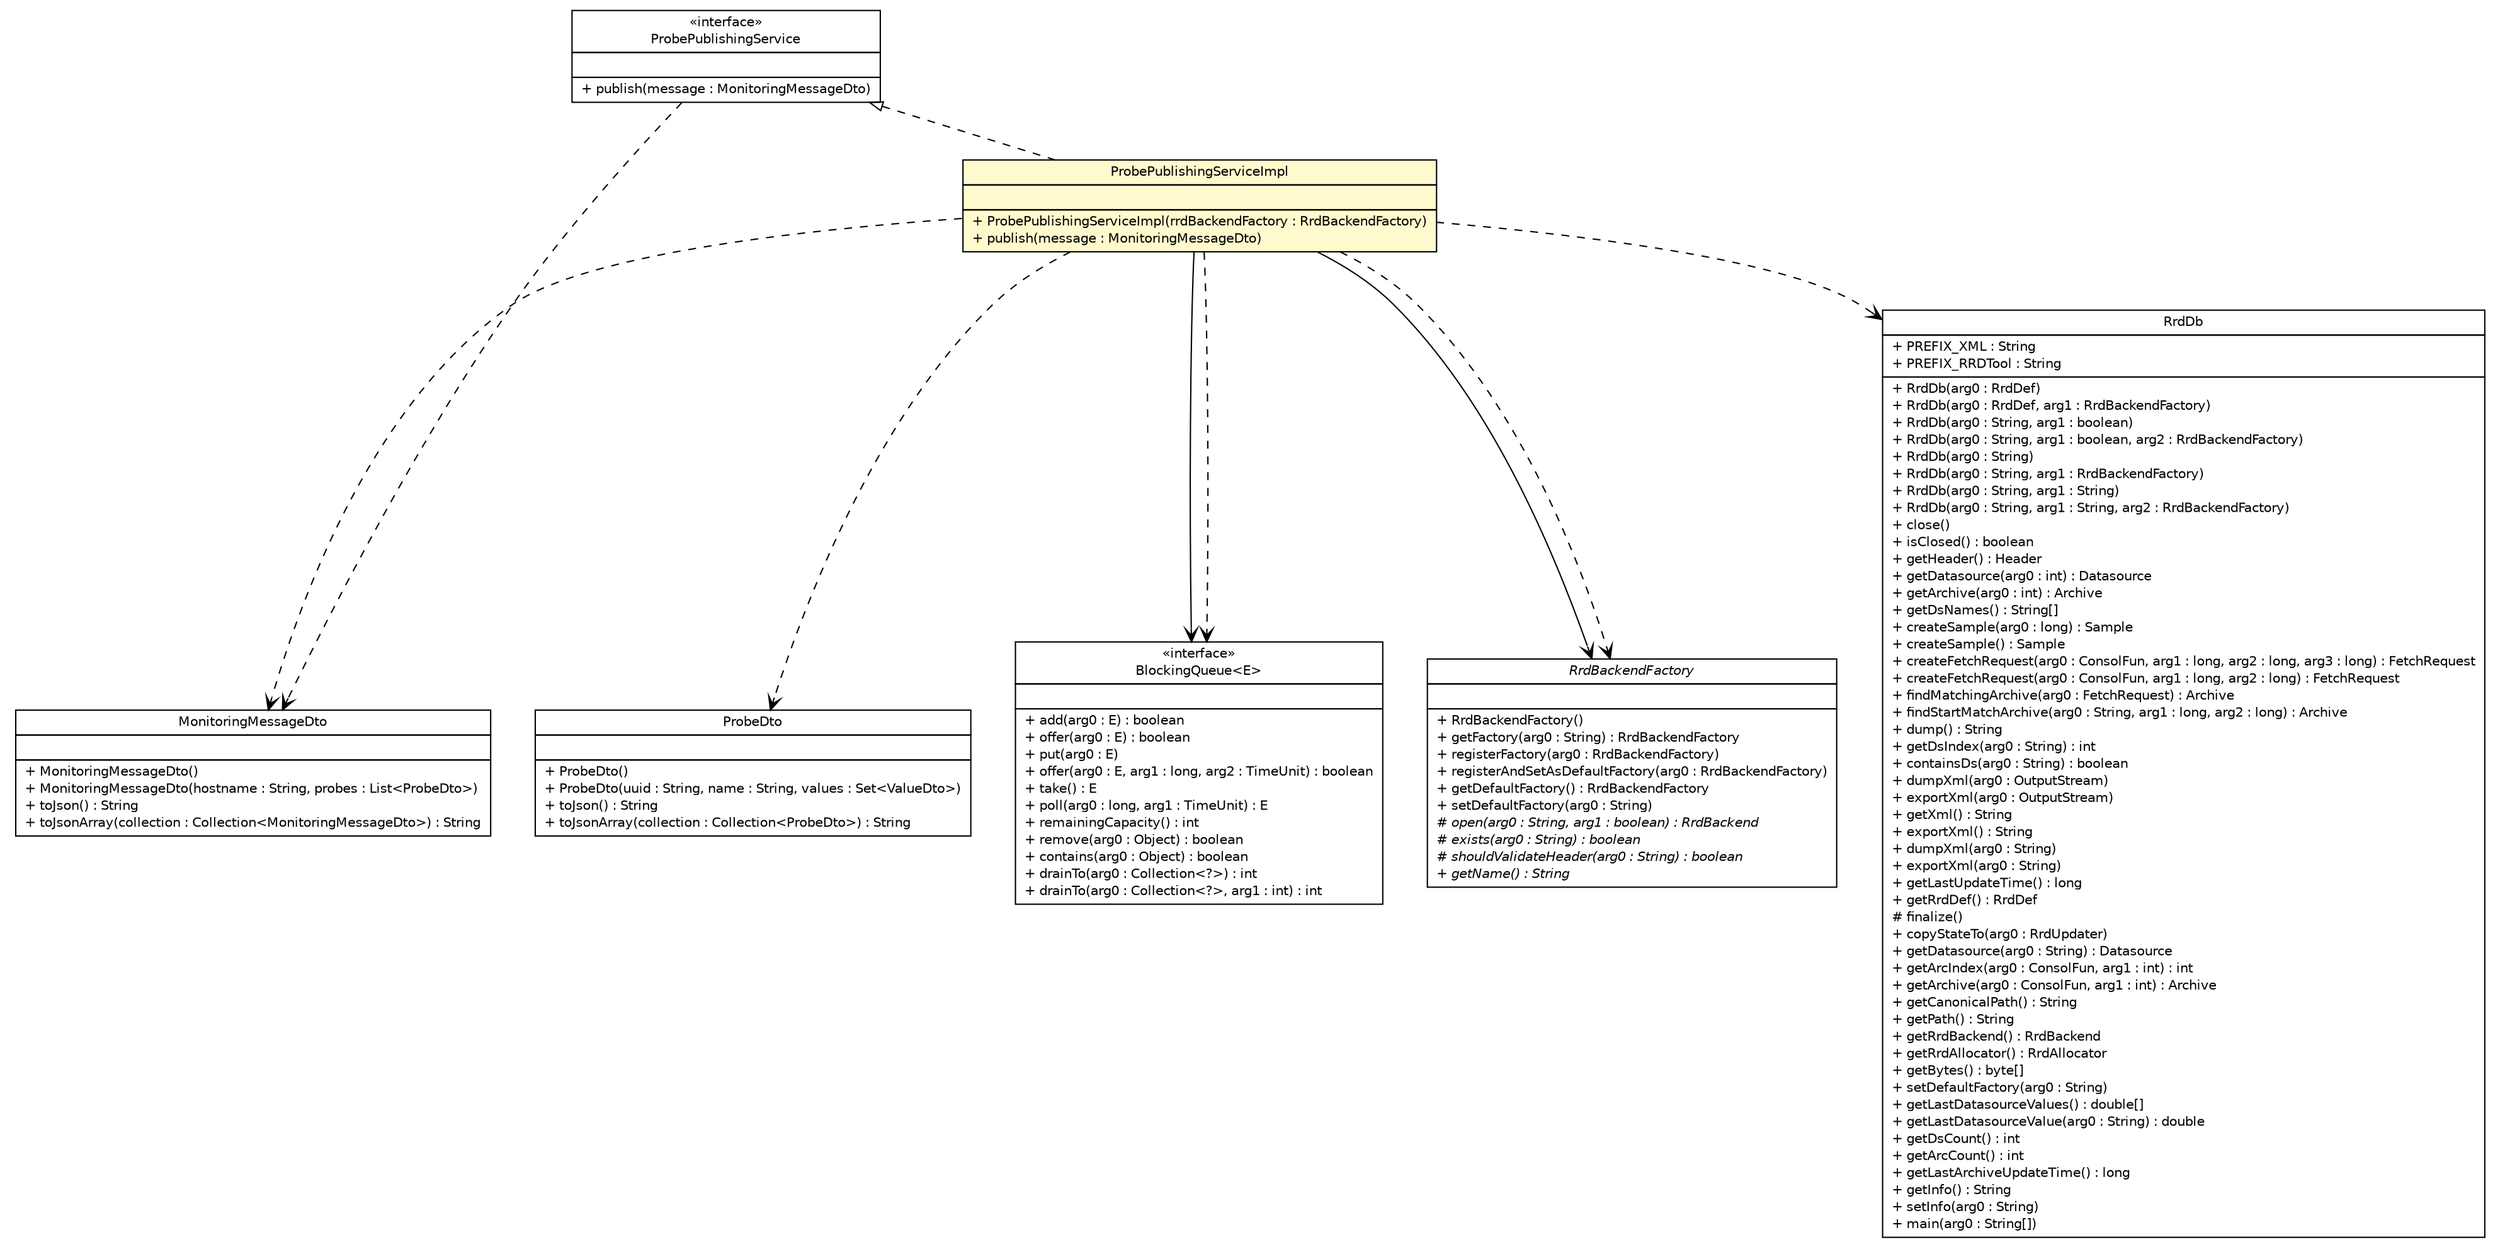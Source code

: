 #!/usr/local/bin/dot
#
# Class diagram 
# Generated by UMLGraph version 5.1 (http://www.umlgraph.org/)
#

digraph G {
	edge [fontname="Helvetica",fontsize=10,labelfontname="Helvetica",labelfontsize=10];
	node [fontname="Helvetica",fontsize=10,shape=plaintext];
	nodesep=0.25;
	ranksep=0.5;
	// net.sereneproject.collector.dto.MonitoringMessageDto
	c1299 [label=<<table title="net.sereneproject.collector.dto.MonitoringMessageDto" border="0" cellborder="1" cellspacing="0" cellpadding="2" port="p" href="../../dto/MonitoringMessageDto.html">
		<tr><td><table border="0" cellspacing="0" cellpadding="1">
<tr><td align="center" balign="center"> MonitoringMessageDto </td></tr>
		</table></td></tr>
		<tr><td><table border="0" cellspacing="0" cellpadding="1">
<tr><td align="left" balign="left">  </td></tr>
		</table></td></tr>
		<tr><td><table border="0" cellspacing="0" cellpadding="1">
<tr><td align="left" balign="left"> + MonitoringMessageDto() </td></tr>
<tr><td align="left" balign="left"> + MonitoringMessageDto(hostname : String, probes : List&lt;ProbeDto&gt;) </td></tr>
<tr><td align="left" balign="left"> + toJson() : String </td></tr>
<tr><td align="left" balign="left"> + toJsonArray(collection : Collection&lt;MonitoringMessageDto&gt;) : String </td></tr>
		</table></td></tr>
		</table>>, fontname="Helvetica", fontcolor="black", fontsize=10.0];
	// net.sereneproject.collector.dto.ProbeDto
	c1303 [label=<<table title="net.sereneproject.collector.dto.ProbeDto" border="0" cellborder="1" cellspacing="0" cellpadding="2" port="p" href="../../dto/ProbeDto.html">
		<tr><td><table border="0" cellspacing="0" cellpadding="1">
<tr><td align="center" balign="center"> ProbeDto </td></tr>
		</table></td></tr>
		<tr><td><table border="0" cellspacing="0" cellpadding="1">
<tr><td align="left" balign="left">  </td></tr>
		</table></td></tr>
		<tr><td><table border="0" cellspacing="0" cellpadding="1">
<tr><td align="left" balign="left"> + ProbeDto() </td></tr>
<tr><td align="left" balign="left"> + ProbeDto(uuid : String, name : String, values : Set&lt;ValueDto&gt;) </td></tr>
<tr><td align="left" balign="left"> + toJson() : String </td></tr>
<tr><td align="left" balign="left"> + toJsonArray(collection : Collection&lt;ProbeDto&gt;) : String </td></tr>
		</table></td></tr>
		</table>>, fontname="Helvetica", fontcolor="black", fontsize=10.0];
	// net.sereneproject.collector.service.ProbePublishingService
	c1308 [label=<<table title="net.sereneproject.collector.service.ProbePublishingService" border="0" cellborder="1" cellspacing="0" cellpadding="2" port="p" href="../ProbePublishingService.html">
		<tr><td><table border="0" cellspacing="0" cellpadding="1">
<tr><td align="center" balign="center"> &#171;interface&#187; </td></tr>
<tr><td align="center" balign="center"> ProbePublishingService </td></tr>
		</table></td></tr>
		<tr><td><table border="0" cellspacing="0" cellpadding="1">
<tr><td align="left" balign="left">  </td></tr>
		</table></td></tr>
		<tr><td><table border="0" cellspacing="0" cellpadding="1">
<tr><td align="left" balign="left"> + publish(message : MonitoringMessageDto) </td></tr>
		</table></td></tr>
		</table>>, fontname="Helvetica", fontcolor="black", fontsize=10.0];
	// net.sereneproject.collector.service.impl.ProbePublishingServiceImpl
	c1315 [label=<<table title="net.sereneproject.collector.service.impl.ProbePublishingServiceImpl" border="0" cellborder="1" cellspacing="0" cellpadding="2" port="p" bgcolor="lemonChiffon" href="./ProbePublishingServiceImpl.html">
		<tr><td><table border="0" cellspacing="0" cellpadding="1">
<tr><td align="center" balign="center"> ProbePublishingServiceImpl </td></tr>
		</table></td></tr>
		<tr><td><table border="0" cellspacing="0" cellpadding="1">
<tr><td align="left" balign="left">  </td></tr>
		</table></td></tr>
		<tr><td><table border="0" cellspacing="0" cellpadding="1">
<tr><td align="left" balign="left"> + ProbePublishingServiceImpl(rrdBackendFactory : RrdBackendFactory) </td></tr>
<tr><td align="left" balign="left"> + publish(message : MonitoringMessageDto) </td></tr>
		</table></td></tr>
		</table>>, fontname="Helvetica", fontcolor="black", fontsize=10.0];
	//net.sereneproject.collector.service.impl.ProbePublishingServiceImpl implements net.sereneproject.collector.service.ProbePublishingService
	c1308:p -> c1315:p [dir=back,arrowtail=empty,style=dashed];
	// net.sereneproject.collector.service.impl.ProbePublishingServiceImpl NAVASSOC java.util.concurrent.BlockingQueue<E>
	c1315:p -> c1318:p [taillabel="", label="", headlabel="", fontname="Helvetica", fontcolor="black", fontsize=10.0, color="black", arrowhead=open];
	// net.sereneproject.collector.service.impl.ProbePublishingServiceImpl NAVASSOC org.rrd4j.core.RrdBackendFactory
	c1315:p -> c1319:p [taillabel="", label="", headlabel="", fontname="Helvetica", fontcolor="black", fontsize=10.0, color="black", arrowhead=open];
	// net.sereneproject.collector.service.ProbePublishingService DEPEND net.sereneproject.collector.dto.MonitoringMessageDto
	c1308:p -> c1299:p [taillabel="", label="", headlabel="", fontname="Helvetica", fontcolor="black", fontsize=10.0, color="black", arrowhead=open, style=dashed];
	// net.sereneproject.collector.service.impl.ProbePublishingServiceImpl DEPEND java.util.concurrent.BlockingQueue<E>
	c1315:p -> c1318:p [taillabel="", label="", headlabel="", fontname="Helvetica", fontcolor="black", fontsize=10.0, color="black", arrowhead=open, style=dashed];
	// net.sereneproject.collector.service.impl.ProbePublishingServiceImpl DEPEND net.sereneproject.collector.dto.MonitoringMessageDto
	c1315:p -> c1299:p [taillabel="", label="", headlabel="", fontname="Helvetica", fontcolor="black", fontsize=10.0, color="black", arrowhead=open, style=dashed];
	// net.sereneproject.collector.service.impl.ProbePublishingServiceImpl DEPEND org.rrd4j.core.RrdDb
	c1315:p -> c1320:p [taillabel="", label="", headlabel="", fontname="Helvetica", fontcolor="black", fontsize=10.0, color="black", arrowhead=open, style=dashed];
	// net.sereneproject.collector.service.impl.ProbePublishingServiceImpl DEPEND org.rrd4j.core.RrdBackendFactory
	c1315:p -> c1319:p [taillabel="", label="", headlabel="", fontname="Helvetica", fontcolor="black", fontsize=10.0, color="black", arrowhead=open, style=dashed];
	// net.sereneproject.collector.service.impl.ProbePublishingServiceImpl DEPEND net.sereneproject.collector.dto.ProbeDto
	c1315:p -> c1303:p [taillabel="", label="", headlabel="", fontname="Helvetica", fontcolor="black", fontsize=10.0, color="black", arrowhead=open, style=dashed];
	// org.rrd4j.core.RrdDb
	c1320 [label=<<table title="org.rrd4j.core.RrdDb" border="0" cellborder="1" cellspacing="0" cellpadding="2" port="p" href="http://java.sun.com/j2se/1.4.2/docs/api/org/rrd4j/core/RrdDb.html">
		<tr><td><table border="0" cellspacing="0" cellpadding="1">
<tr><td align="center" balign="center"> RrdDb </td></tr>
		</table></td></tr>
		<tr><td><table border="0" cellspacing="0" cellpadding="1">
<tr><td align="left" balign="left"> + PREFIX_XML : String </td></tr>
<tr><td align="left" balign="left"> + PREFIX_RRDTool : String </td></tr>
		</table></td></tr>
		<tr><td><table border="0" cellspacing="0" cellpadding="1">
<tr><td align="left" balign="left"> + RrdDb(arg0 : RrdDef) </td></tr>
<tr><td align="left" balign="left"> + RrdDb(arg0 : RrdDef, arg1 : RrdBackendFactory) </td></tr>
<tr><td align="left" balign="left"> + RrdDb(arg0 : String, arg1 : boolean) </td></tr>
<tr><td align="left" balign="left"> + RrdDb(arg0 : String, arg1 : boolean, arg2 : RrdBackendFactory) </td></tr>
<tr><td align="left" balign="left"> + RrdDb(arg0 : String) </td></tr>
<tr><td align="left" balign="left"> + RrdDb(arg0 : String, arg1 : RrdBackendFactory) </td></tr>
<tr><td align="left" balign="left"> + RrdDb(arg0 : String, arg1 : String) </td></tr>
<tr><td align="left" balign="left"> + RrdDb(arg0 : String, arg1 : String, arg2 : RrdBackendFactory) </td></tr>
<tr><td align="left" balign="left"> + close() </td></tr>
<tr><td align="left" balign="left"> + isClosed() : boolean </td></tr>
<tr><td align="left" balign="left"> + getHeader() : Header </td></tr>
<tr><td align="left" balign="left"> + getDatasource(arg0 : int) : Datasource </td></tr>
<tr><td align="left" balign="left"> + getArchive(arg0 : int) : Archive </td></tr>
<tr><td align="left" balign="left"> + getDsNames() : String[] </td></tr>
<tr><td align="left" balign="left"> + createSample(arg0 : long) : Sample </td></tr>
<tr><td align="left" balign="left"> + createSample() : Sample </td></tr>
<tr><td align="left" balign="left"> + createFetchRequest(arg0 : ConsolFun, arg1 : long, arg2 : long, arg3 : long) : FetchRequest </td></tr>
<tr><td align="left" balign="left"> + createFetchRequest(arg0 : ConsolFun, arg1 : long, arg2 : long) : FetchRequest </td></tr>
<tr><td align="left" balign="left"> + findMatchingArchive(arg0 : FetchRequest) : Archive </td></tr>
<tr><td align="left" balign="left"> + findStartMatchArchive(arg0 : String, arg1 : long, arg2 : long) : Archive </td></tr>
<tr><td align="left" balign="left"> + dump() : String </td></tr>
<tr><td align="left" balign="left"> + getDsIndex(arg0 : String) : int </td></tr>
<tr><td align="left" balign="left"> + containsDs(arg0 : String) : boolean </td></tr>
<tr><td align="left" balign="left"> + dumpXml(arg0 : OutputStream) </td></tr>
<tr><td align="left" balign="left"> + exportXml(arg0 : OutputStream) </td></tr>
<tr><td align="left" balign="left"> + getXml() : String </td></tr>
<tr><td align="left" balign="left"> + exportXml() : String </td></tr>
<tr><td align="left" balign="left"> + dumpXml(arg0 : String) </td></tr>
<tr><td align="left" balign="left"> + exportXml(arg0 : String) </td></tr>
<tr><td align="left" balign="left"> + getLastUpdateTime() : long </td></tr>
<tr><td align="left" balign="left"> + getRrdDef() : RrdDef </td></tr>
<tr><td align="left" balign="left"> # finalize() </td></tr>
<tr><td align="left" balign="left"> + copyStateTo(arg0 : RrdUpdater) </td></tr>
<tr><td align="left" balign="left"> + getDatasource(arg0 : String) : Datasource </td></tr>
<tr><td align="left" balign="left"> + getArcIndex(arg0 : ConsolFun, arg1 : int) : int </td></tr>
<tr><td align="left" balign="left"> + getArchive(arg0 : ConsolFun, arg1 : int) : Archive </td></tr>
<tr><td align="left" balign="left"> + getCanonicalPath() : String </td></tr>
<tr><td align="left" balign="left"> + getPath() : String </td></tr>
<tr><td align="left" balign="left"> + getRrdBackend() : RrdBackend </td></tr>
<tr><td align="left" balign="left"> + getRrdAllocator() : RrdAllocator </td></tr>
<tr><td align="left" balign="left"> + getBytes() : byte[] </td></tr>
<tr><td align="left" balign="left"> + setDefaultFactory(arg0 : String) </td></tr>
<tr><td align="left" balign="left"> + getLastDatasourceValues() : double[] </td></tr>
<tr><td align="left" balign="left"> + getLastDatasourceValue(arg0 : String) : double </td></tr>
<tr><td align="left" balign="left"> + getDsCount() : int </td></tr>
<tr><td align="left" balign="left"> + getArcCount() : int </td></tr>
<tr><td align="left" balign="left"> + getLastArchiveUpdateTime() : long </td></tr>
<tr><td align="left" balign="left"> + getInfo() : String </td></tr>
<tr><td align="left" balign="left"> + setInfo(arg0 : String) </td></tr>
<tr><td align="left" balign="left"> + main(arg0 : String[]) </td></tr>
		</table></td></tr>
		</table>>, fontname="Helvetica", fontcolor="black", fontsize=10.0];
	// org.rrd4j.core.RrdBackendFactory
	c1319 [label=<<table title="org.rrd4j.core.RrdBackendFactory" border="0" cellborder="1" cellspacing="0" cellpadding="2" port="p" href="http://java.sun.com/j2se/1.4.2/docs/api/org/rrd4j/core/RrdBackendFactory.html">
		<tr><td><table border="0" cellspacing="0" cellpadding="1">
<tr><td align="center" balign="center"><font face="Helvetica-Oblique"> RrdBackendFactory </font></td></tr>
		</table></td></tr>
		<tr><td><table border="0" cellspacing="0" cellpadding="1">
<tr><td align="left" balign="left">  </td></tr>
		</table></td></tr>
		<tr><td><table border="0" cellspacing="0" cellpadding="1">
<tr><td align="left" balign="left"> + RrdBackendFactory() </td></tr>
<tr><td align="left" balign="left"> + getFactory(arg0 : String) : RrdBackendFactory </td></tr>
<tr><td align="left" balign="left"> + registerFactory(arg0 : RrdBackendFactory) </td></tr>
<tr><td align="left" balign="left"> + registerAndSetAsDefaultFactory(arg0 : RrdBackendFactory) </td></tr>
<tr><td align="left" balign="left"> + getDefaultFactory() : RrdBackendFactory </td></tr>
<tr><td align="left" balign="left"> + setDefaultFactory(arg0 : String) </td></tr>
<tr><td align="left" balign="left"><font face="Helvetica-Oblique" point-size="10.0"> # open(arg0 : String, arg1 : boolean) : RrdBackend </font></td></tr>
<tr><td align="left" balign="left"><font face="Helvetica-Oblique" point-size="10.0"> # exists(arg0 : String) : boolean </font></td></tr>
<tr><td align="left" balign="left"><font face="Helvetica-Oblique" point-size="10.0"> # shouldValidateHeader(arg0 : String) : boolean </font></td></tr>
<tr><td align="left" balign="left"><font face="Helvetica-Oblique" point-size="10.0"> + getName() : String </font></td></tr>
		</table></td></tr>
		</table>>, fontname="Helvetica", fontcolor="black", fontsize=10.0];
	// java.util.concurrent.BlockingQueue<E>
	c1318 [label=<<table title="java.util.concurrent.BlockingQueue" border="0" cellborder="1" cellspacing="0" cellpadding="2" port="p" href="http://java.sun.com/j2se/1.4.2/docs/api/java/util/concurrent/BlockingQueue.html">
		<tr><td><table border="0" cellspacing="0" cellpadding="1">
<tr><td align="center" balign="center"> &#171;interface&#187; </td></tr>
<tr><td align="center" balign="center"> BlockingQueue&lt;E&gt; </td></tr>
		</table></td></tr>
		<tr><td><table border="0" cellspacing="0" cellpadding="1">
<tr><td align="left" balign="left">  </td></tr>
		</table></td></tr>
		<tr><td><table border="0" cellspacing="0" cellpadding="1">
<tr><td align="left" balign="left"> + add(arg0 : E) : boolean </td></tr>
<tr><td align="left" balign="left"> + offer(arg0 : E) : boolean </td></tr>
<tr><td align="left" balign="left"> + put(arg0 : E) </td></tr>
<tr><td align="left" balign="left"> + offer(arg0 : E, arg1 : long, arg2 : TimeUnit) : boolean </td></tr>
<tr><td align="left" balign="left"> + take() : E </td></tr>
<tr><td align="left" balign="left"> + poll(arg0 : long, arg1 : TimeUnit) : E </td></tr>
<tr><td align="left" balign="left"> + remainingCapacity() : int </td></tr>
<tr><td align="left" balign="left"> + remove(arg0 : Object) : boolean </td></tr>
<tr><td align="left" balign="left"> + contains(arg0 : Object) : boolean </td></tr>
<tr><td align="left" balign="left"> + drainTo(arg0 : Collection&lt;?&gt;) : int </td></tr>
<tr><td align="left" balign="left"> + drainTo(arg0 : Collection&lt;?&gt;, arg1 : int) : int </td></tr>
		</table></td></tr>
		</table>>, fontname="Helvetica", fontcolor="black", fontsize=10.0];
}

